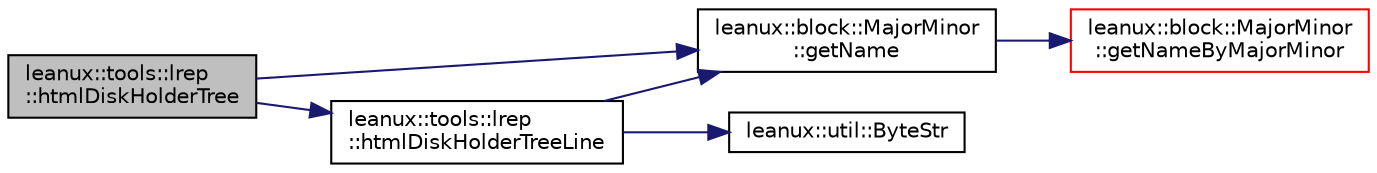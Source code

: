 digraph "leanux::tools::lrep::htmlDiskHolderTree"
{
 // LATEX_PDF_SIZE
  bgcolor="transparent";
  edge [fontname="Helvetica",fontsize="10",labelfontname="Helvetica",labelfontsize="10"];
  node [fontname="Helvetica",fontsize="10",shape=record];
  rankdir="LR";
  Node1 [label="leanux::tools::lrep\l::htmlDiskHolderTree",height=0.2,width=0.4,color="black", fillcolor="grey75", style="filled", fontcolor="black",tooltip=" "];
  Node1 -> Node2 [color="midnightblue",fontsize="10",style="solid",fontname="Helvetica"];
  Node2 [label="leanux::block::MajorMinor\l::getName",height=0.2,width=0.4,color="black",URL="$classleanux_1_1block_1_1MajorMinor.html#a08c4dd48259318cfd77067e866e05e84",tooltip="get the device name for this MajorMinor."];
  Node2 -> Node3 [color="midnightblue",fontsize="10",style="solid",fontname="Helvetica"];
  Node3 [label="leanux::block::MajorMinor\l::getNameByMajorMinor",height=0.2,width=0.4,color="red",URL="$classleanux_1_1block_1_1MajorMinor.html#adc3f437e329318ee21bddbbebaeb740e",tooltip="Get the DeviceName for the MajorMinor."];
  Node1 -> Node7 [color="midnightblue",fontsize="10",style="solid",fontname="Helvetica"];
  Node7 [label="leanux::tools::lrep\l::htmlDiskHolderTreeLine",height=0.2,width=0.4,color="black",URL="$namespaceleanux_1_1tools_1_1lrep.html#a8634850f0d03b1684c24dd922d0f5bb0",tooltip=" "];
  Node7 -> Node8 [color="midnightblue",fontsize="10",style="solid",fontname="Helvetica"];
  Node8 [label="leanux::util::ByteStr",height=0.2,width=0.4,color="black",URL="$namespaceleanux_1_1util.html#a979843e3d99f053101f902ec38985833",tooltip="convert a byte value to pretty print string."];
  Node7 -> Node2 [color="midnightblue",fontsize="10",style="solid",fontname="Helvetica"];
}
